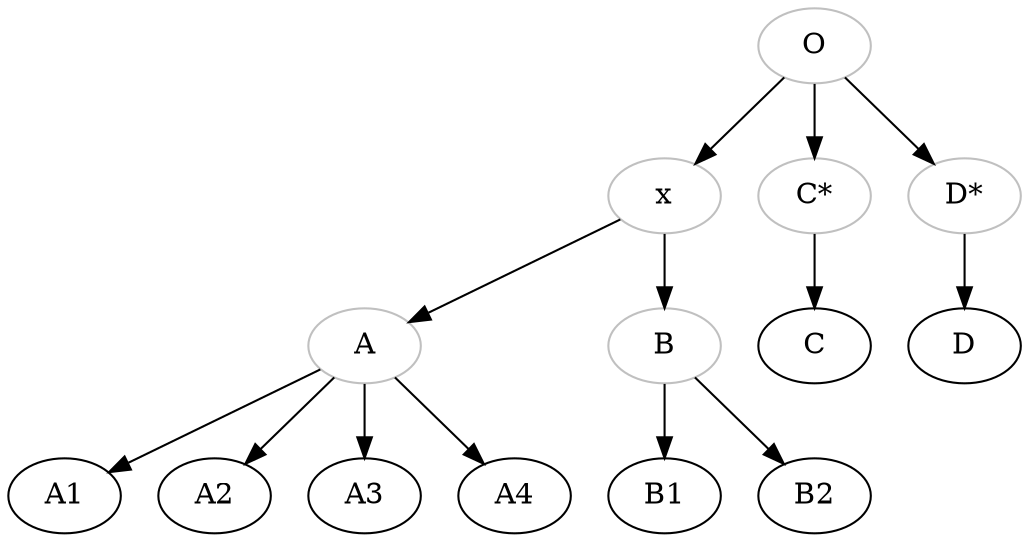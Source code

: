 digraph {
A[color="grey"];
B[color="grey"];
O[color="grey"];
x[color="grey"];
Cstar[color="grey", label="C*"]
Dstar[color="grey", label="D*"]
O->x;
x->A;
A->A1;
A->A2;
A->A3;
A->A4;
x->B;
B->B1;
B->B2;
O->Cstar;
Cstar->C;
O->Dstar;
Dstar->D
}
